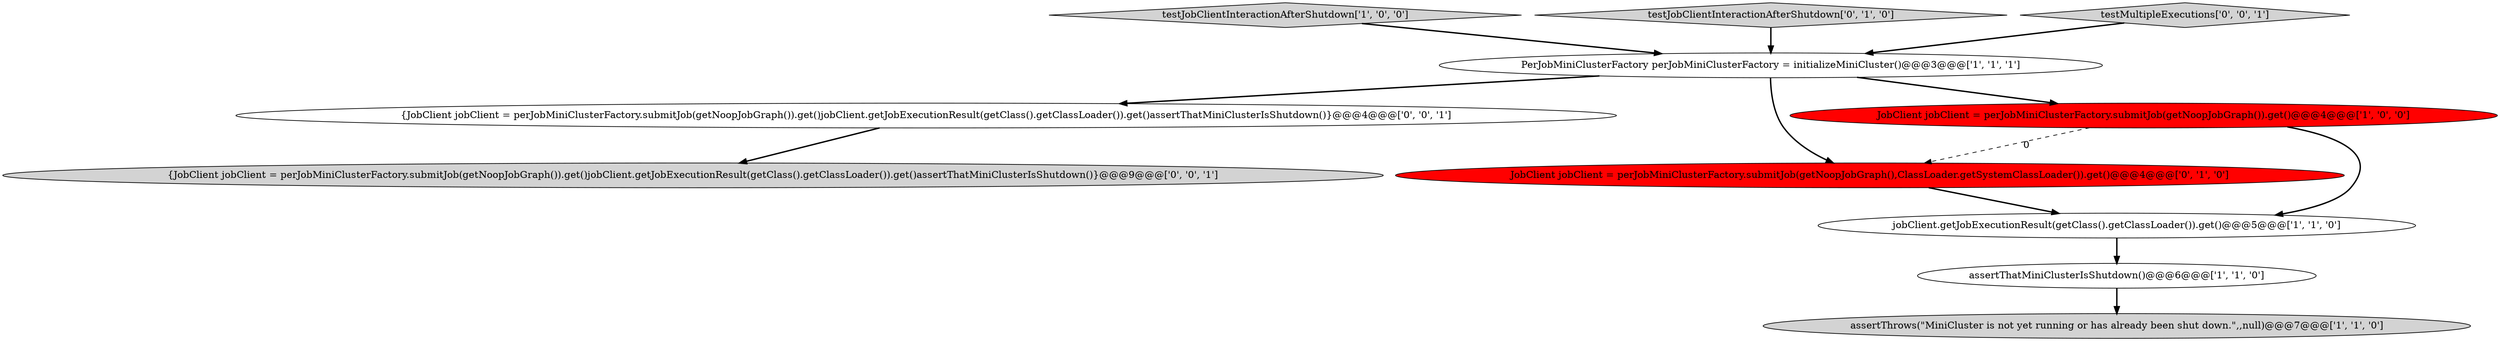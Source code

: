 digraph {
2 [style = filled, label = "PerJobMiniClusterFactory perJobMiniClusterFactory = initializeMiniCluster()@@@3@@@['1', '1', '1']", fillcolor = white, shape = ellipse image = "AAA0AAABBB1BBB"];
4 [style = filled, label = "testJobClientInteractionAfterShutdown['1', '0', '0']", fillcolor = lightgray, shape = diamond image = "AAA0AAABBB1BBB"];
3 [style = filled, label = "assertThrows(\"MiniCluster is not yet running or has already been shut down.\",,null)@@@7@@@['1', '1', '0']", fillcolor = lightgray, shape = ellipse image = "AAA0AAABBB1BBB"];
0 [style = filled, label = "assertThatMiniClusterIsShutdown()@@@6@@@['1', '1', '0']", fillcolor = white, shape = ellipse image = "AAA0AAABBB1BBB"];
6 [style = filled, label = "JobClient jobClient = perJobMiniClusterFactory.submitJob(getNoopJobGraph(),ClassLoader.getSystemClassLoader()).get()@@@4@@@['0', '1', '0']", fillcolor = red, shape = ellipse image = "AAA1AAABBB2BBB"];
5 [style = filled, label = "jobClient.getJobExecutionResult(getClass().getClassLoader()).get()@@@5@@@['1', '1', '0']", fillcolor = white, shape = ellipse image = "AAA0AAABBB1BBB"];
8 [style = filled, label = "{JobClient jobClient = perJobMiniClusterFactory.submitJob(getNoopJobGraph()).get()jobClient.getJobExecutionResult(getClass().getClassLoader()).get()assertThatMiniClusterIsShutdown()}@@@4@@@['0', '0', '1']", fillcolor = white, shape = ellipse image = "AAA0AAABBB3BBB"];
9 [style = filled, label = "{JobClient jobClient = perJobMiniClusterFactory.submitJob(getNoopJobGraph()).get()jobClient.getJobExecutionResult(getClass().getClassLoader()).get()assertThatMiniClusterIsShutdown()}@@@9@@@['0', '0', '1']", fillcolor = lightgray, shape = ellipse image = "AAA0AAABBB3BBB"];
7 [style = filled, label = "testJobClientInteractionAfterShutdown['0', '1', '0']", fillcolor = lightgray, shape = diamond image = "AAA0AAABBB2BBB"];
10 [style = filled, label = "testMultipleExecutions['0', '0', '1']", fillcolor = lightgray, shape = diamond image = "AAA0AAABBB3BBB"];
1 [style = filled, label = "JobClient jobClient = perJobMiniClusterFactory.submitJob(getNoopJobGraph()).get()@@@4@@@['1', '0', '0']", fillcolor = red, shape = ellipse image = "AAA1AAABBB1BBB"];
1->5 [style = bold, label=""];
0->3 [style = bold, label=""];
6->5 [style = bold, label=""];
10->2 [style = bold, label=""];
4->2 [style = bold, label=""];
5->0 [style = bold, label=""];
7->2 [style = bold, label=""];
2->6 [style = bold, label=""];
2->1 [style = bold, label=""];
1->6 [style = dashed, label="0"];
2->8 [style = bold, label=""];
8->9 [style = bold, label=""];
}
